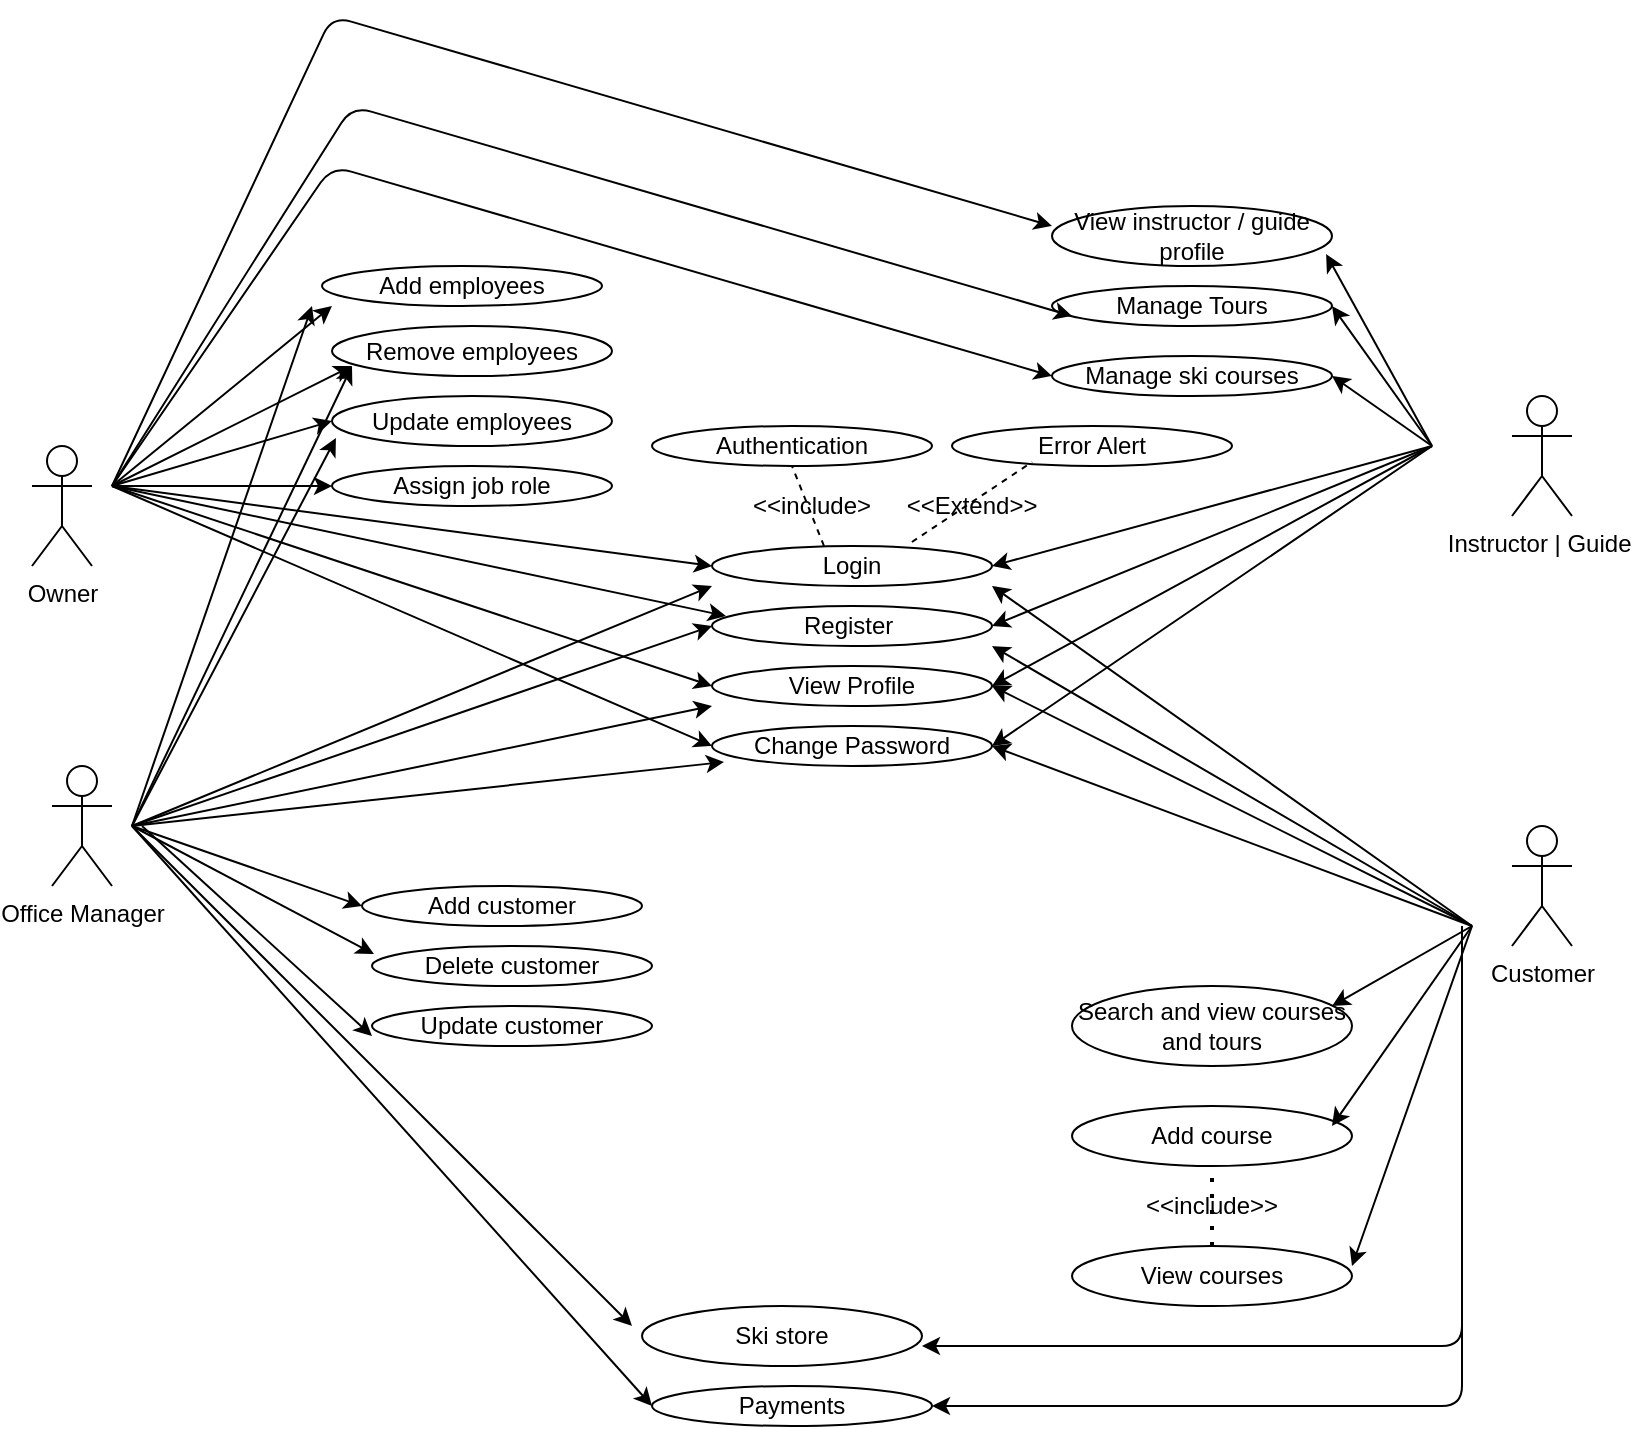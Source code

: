 <mxfile version="14.8.1" type="github">
  <diagram id="u7V_BDu1VtyKSAVuI7es" name="Page-1">
    <mxGraphModel dx="1157" dy="1700" grid="1" gridSize="10" guides="1" tooltips="1" connect="1" arrows="1" fold="1" page="1" pageScale="1" pageWidth="850" pageHeight="1100" math="0" shadow="0">
      <root>
        <mxCell id="0" />
        <mxCell id="1" parent="0" />
        <mxCell id="sTBiDpVoaxLkYzl0jwAo-2" value="Owner" style="shape=umlActor;verticalLabelPosition=bottom;verticalAlign=top;html=1;" parent="1" vertex="1">
          <mxGeometry x="50" y="170" width="30" height="60" as="geometry" />
        </mxCell>
        <mxCell id="sTBiDpVoaxLkYzl0jwAo-3" value="Office Manager" style="shape=umlActor;verticalLabelPosition=bottom;verticalAlign=top;html=1;" parent="1" vertex="1">
          <mxGeometry x="60" y="330" width="30" height="60" as="geometry" />
        </mxCell>
        <mxCell id="sTBiDpVoaxLkYzl0jwAo-5" value="Instructor | Guide&amp;nbsp;" style="shape=umlActor;verticalLabelPosition=bottom;verticalAlign=top;html=1;" parent="1" vertex="1">
          <mxGeometry x="790" y="145" width="30" height="60" as="geometry" />
        </mxCell>
        <mxCell id="sTBiDpVoaxLkYzl0jwAo-8" value="Customer&lt;br&gt;" style="shape=umlActor;verticalLabelPosition=bottom;verticalAlign=top;html=1;" parent="1" vertex="1">
          <mxGeometry x="790" y="360" width="30" height="60" as="geometry" />
        </mxCell>
        <mxCell id="sTBiDpVoaxLkYzl0jwAo-10" value="Add employees" style="ellipse;whiteSpace=wrap;html=1;" parent="1" vertex="1">
          <mxGeometry x="195" y="80" width="140" height="20" as="geometry" />
        </mxCell>
        <mxCell id="sTBiDpVoaxLkYzl0jwAo-11" value="Search and view courses and tours" style="ellipse;whiteSpace=wrap;html=1;" parent="1" vertex="1">
          <mxGeometry x="570" y="440" width="140" height="40" as="geometry" />
        </mxCell>
        <mxCell id="sTBiDpVoaxLkYzl0jwAo-12" value="Manage Tours" style="ellipse;whiteSpace=wrap;html=1;" parent="1" vertex="1">
          <mxGeometry x="560" y="90" width="140" height="20" as="geometry" />
        </mxCell>
        <mxCell id="5Go4oTmBntV5mJJ0-Zch-1" value="Add customer" style="ellipse;whiteSpace=wrap;html=1;" vertex="1" parent="1">
          <mxGeometry x="215" y="390" width="140" height="20" as="geometry" />
        </mxCell>
        <mxCell id="5Go4oTmBntV5mJJ0-Zch-5" value="Register&amp;nbsp;" style="ellipse;whiteSpace=wrap;html=1;" vertex="1" parent="1">
          <mxGeometry x="390" y="250" width="140" height="20" as="geometry" />
        </mxCell>
        <mxCell id="5Go4oTmBntV5mJJ0-Zch-6" value="View Profile" style="ellipse;whiteSpace=wrap;html=1;" vertex="1" parent="1">
          <mxGeometry x="390" y="280" width="140" height="20" as="geometry" />
        </mxCell>
        <mxCell id="5Go4oTmBntV5mJJ0-Zch-7" value="Change Password" style="ellipse;whiteSpace=wrap;html=1;" vertex="1" parent="1">
          <mxGeometry x="390" y="310" width="140" height="20" as="geometry" />
        </mxCell>
        <mxCell id="5Go4oTmBntV5mJJ0-Zch-8" value="Remove employees" style="ellipse;whiteSpace=wrap;html=1;" vertex="1" parent="1">
          <mxGeometry x="200" y="110" width="140" height="25" as="geometry" />
        </mxCell>
        <mxCell id="5Go4oTmBntV5mJJ0-Zch-9" value="Update employees" style="ellipse;whiteSpace=wrap;html=1;" vertex="1" parent="1">
          <mxGeometry x="200" y="145" width="140" height="25" as="geometry" />
        </mxCell>
        <mxCell id="5Go4oTmBntV5mJJ0-Zch-10" value="Delete customer" style="ellipse;whiteSpace=wrap;html=1;" vertex="1" parent="1">
          <mxGeometry x="220" y="420" width="140" height="20" as="geometry" />
        </mxCell>
        <mxCell id="5Go4oTmBntV5mJJ0-Zch-11" value="Update customer" style="ellipse;whiteSpace=wrap;html=1;" vertex="1" parent="1">
          <mxGeometry x="220" y="450" width="140" height="20" as="geometry" />
        </mxCell>
        <mxCell id="5Go4oTmBntV5mJJ0-Zch-13" value="Add course" style="ellipse;whiteSpace=wrap;html=1;" vertex="1" parent="1">
          <mxGeometry x="570" y="500" width="140" height="30" as="geometry" />
        </mxCell>
        <mxCell id="5Go4oTmBntV5mJJ0-Zch-14" value="View courses" style="ellipse;whiteSpace=wrap;html=1;" vertex="1" parent="1">
          <mxGeometry x="570" y="570" width="140" height="30" as="geometry" />
        </mxCell>
        <mxCell id="5Go4oTmBntV5mJJ0-Zch-24" value="" style="endArrow=none;dashed=1;html=1;dashPattern=1 3;strokeWidth=2;exitX=0.5;exitY=0;exitDx=0;exitDy=0;" edge="1" parent="1" source="5Go4oTmBntV5mJJ0-Zch-14" target="5Go4oTmBntV5mJJ0-Zch-13">
          <mxGeometry width="50" height="50" relative="1" as="geometry">
            <mxPoint x="605" y="575" as="sourcePoint" />
            <mxPoint x="655" y="525" as="targetPoint" />
          </mxGeometry>
        </mxCell>
        <mxCell id="5Go4oTmBntV5mJJ0-Zch-26" value="&amp;lt;&amp;lt;include&amp;gt;&amp;gt;" style="text;html=1;strokeColor=none;fillColor=none;align=center;verticalAlign=middle;whiteSpace=wrap;rounded=0;" vertex="1" parent="1">
          <mxGeometry x="620" y="540" width="40" height="20" as="geometry" />
        </mxCell>
        <mxCell id="5Go4oTmBntV5mJJ0-Zch-28" value="Manage ski courses" style="ellipse;whiteSpace=wrap;html=1;" vertex="1" parent="1">
          <mxGeometry x="560" y="125" width="140" height="20" as="geometry" />
        </mxCell>
        <mxCell id="5Go4oTmBntV5mJJ0-Zch-29" value="Ski store" style="ellipse;whiteSpace=wrap;html=1;" vertex="1" parent="1">
          <mxGeometry x="355" y="600" width="140" height="30" as="geometry" />
        </mxCell>
        <mxCell id="5Go4oTmBntV5mJJ0-Zch-32" value="Assign job role" style="ellipse;whiteSpace=wrap;html=1;" vertex="1" parent="1">
          <mxGeometry x="200" y="180" width="140" height="20" as="geometry" />
        </mxCell>
        <mxCell id="5Go4oTmBntV5mJJ0-Zch-36" value="Login" style="ellipse;whiteSpace=wrap;html=1;" vertex="1" parent="1">
          <mxGeometry x="390" y="220" width="140" height="20" as="geometry" />
        </mxCell>
        <mxCell id="5Go4oTmBntV5mJJ0-Zch-38" value="View instructor / guide profile" style="ellipse;whiteSpace=wrap;html=1;" vertex="1" parent="1">
          <mxGeometry x="560" y="50" width="140" height="30" as="geometry" />
        </mxCell>
        <mxCell id="5Go4oTmBntV5mJJ0-Zch-40" value="" style="endArrow=classic;html=1;" edge="1" parent="1">
          <mxGeometry width="50" height="50" relative="1" as="geometry">
            <mxPoint x="90" y="190" as="sourcePoint" />
            <mxPoint x="200" y="100" as="targetPoint" />
          </mxGeometry>
        </mxCell>
        <mxCell id="5Go4oTmBntV5mJJ0-Zch-41" value="" style="endArrow=classic;html=1;" edge="1" parent="1">
          <mxGeometry width="50" height="50" relative="1" as="geometry">
            <mxPoint x="90" y="190" as="sourcePoint" />
            <mxPoint x="210" y="130" as="targetPoint" />
          </mxGeometry>
        </mxCell>
        <mxCell id="5Go4oTmBntV5mJJ0-Zch-43" value="" style="endArrow=classic;html=1;entryX=0;entryY=0.5;entryDx=0;entryDy=0;" edge="1" parent="1" target="5Go4oTmBntV5mJJ0-Zch-9">
          <mxGeometry width="50" height="50" relative="1" as="geometry">
            <mxPoint x="90" y="190" as="sourcePoint" />
            <mxPoint x="220" y="140" as="targetPoint" />
          </mxGeometry>
        </mxCell>
        <mxCell id="5Go4oTmBntV5mJJ0-Zch-45" value="" style="endArrow=classic;html=1;entryX=0;entryY=0.5;entryDx=0;entryDy=0;" edge="1" parent="1" target="5Go4oTmBntV5mJJ0-Zch-32">
          <mxGeometry width="50" height="50" relative="1" as="geometry">
            <mxPoint x="90" y="190" as="sourcePoint" />
            <mxPoint x="220" y="167.5" as="targetPoint" />
          </mxGeometry>
        </mxCell>
        <mxCell id="5Go4oTmBntV5mJJ0-Zch-47" value="" style="endArrow=classic;html=1;entryX=0;entryY=0.5;entryDx=0;entryDy=0;" edge="1" parent="1" target="5Go4oTmBntV5mJJ0-Zch-28">
          <mxGeometry width="50" height="50" relative="1" as="geometry">
            <mxPoint x="90" y="190" as="sourcePoint" />
            <mxPoint x="200" y="25" as="targetPoint" />
            <Array as="points">
              <mxPoint x="200" y="30" />
            </Array>
          </mxGeometry>
        </mxCell>
        <mxCell id="5Go4oTmBntV5mJJ0-Zch-48" value="" style="endArrow=classic;html=1;entryX=0;entryY=0.5;entryDx=0;entryDy=0;" edge="1" parent="1">
          <mxGeometry width="50" height="50" relative="1" as="geometry">
            <mxPoint x="90" y="190" as="sourcePoint" />
            <mxPoint x="570" y="105" as="targetPoint" />
            <Array as="points">
              <mxPoint x="210" />
            </Array>
          </mxGeometry>
        </mxCell>
        <mxCell id="5Go4oTmBntV5mJJ0-Zch-49" value="" style="endArrow=classic;html=1;entryX=0;entryY=0.5;entryDx=0;entryDy=0;" edge="1" parent="1" target="5Go4oTmBntV5mJJ0-Zch-36">
          <mxGeometry width="50" height="50" relative="1" as="geometry">
            <mxPoint x="90" y="190" as="sourcePoint" />
            <mxPoint x="380" y="230" as="targetPoint" />
          </mxGeometry>
        </mxCell>
        <mxCell id="5Go4oTmBntV5mJJ0-Zch-50" value="" style="endArrow=classic;html=1;entryX=0.05;entryY=0.25;entryDx=0;entryDy=0;entryPerimeter=0;" edge="1" parent="1" target="5Go4oTmBntV5mJJ0-Zch-5">
          <mxGeometry width="50" height="50" relative="1" as="geometry">
            <mxPoint x="90" y="190" as="sourcePoint" />
            <mxPoint x="400" y="240" as="targetPoint" />
          </mxGeometry>
        </mxCell>
        <mxCell id="5Go4oTmBntV5mJJ0-Zch-51" value="" style="endArrow=classic;html=1;entryX=0;entryY=0.5;entryDx=0;entryDy=0;" edge="1" parent="1" target="5Go4oTmBntV5mJJ0-Zch-6">
          <mxGeometry width="50" height="50" relative="1" as="geometry">
            <mxPoint x="90" y="190" as="sourcePoint" />
            <mxPoint x="407" y="265" as="targetPoint" />
          </mxGeometry>
        </mxCell>
        <mxCell id="5Go4oTmBntV5mJJ0-Zch-52" value="" style="endArrow=classic;html=1;entryX=0;entryY=0.5;entryDx=0;entryDy=0;" edge="1" parent="1" target="5Go4oTmBntV5mJJ0-Zch-7">
          <mxGeometry width="50" height="50" relative="1" as="geometry">
            <mxPoint x="90" y="190" as="sourcePoint" />
            <mxPoint x="400" y="300" as="targetPoint" />
          </mxGeometry>
        </mxCell>
        <mxCell id="5Go4oTmBntV5mJJ0-Zch-53" value="" style="endArrow=classic;html=1;entryX=0.979;entryY=0.8;entryDx=0;entryDy=0;entryPerimeter=0;" edge="1" parent="1" target="5Go4oTmBntV5mJJ0-Zch-38">
          <mxGeometry width="50" height="50" relative="1" as="geometry">
            <mxPoint x="750" y="170" as="sourcePoint" />
            <mxPoint x="750" y="220" as="targetPoint" />
          </mxGeometry>
        </mxCell>
        <mxCell id="5Go4oTmBntV5mJJ0-Zch-54" value="" style="endArrow=classic;html=1;" edge="1" parent="1">
          <mxGeometry width="50" height="50" relative="1" as="geometry">
            <mxPoint x="750" y="170" as="sourcePoint" />
            <mxPoint x="700" y="100" as="targetPoint" />
          </mxGeometry>
        </mxCell>
        <mxCell id="5Go4oTmBntV5mJJ0-Zch-55" value="" style="endArrow=classic;html=1;entryX=1;entryY=0.5;entryDx=0;entryDy=0;" edge="1" parent="1" target="5Go4oTmBntV5mJJ0-Zch-28">
          <mxGeometry width="50" height="50" relative="1" as="geometry">
            <mxPoint x="750" y="170" as="sourcePoint" />
            <mxPoint x="710" y="110" as="targetPoint" />
          </mxGeometry>
        </mxCell>
        <mxCell id="5Go4oTmBntV5mJJ0-Zch-56" value="" style="endArrow=classic;html=1;entryX=0;entryY=0.5;entryDx=0;entryDy=0;" edge="1" parent="1">
          <mxGeometry width="50" height="50" relative="1" as="geometry">
            <mxPoint x="90" y="190" as="sourcePoint" />
            <mxPoint x="560" y="60" as="targetPoint" />
            <Array as="points">
              <mxPoint x="200" y="-45" />
            </Array>
          </mxGeometry>
        </mxCell>
        <mxCell id="5Go4oTmBntV5mJJ0-Zch-57" value="" style="endArrow=classic;html=1;entryX=1;entryY=0.5;entryDx=0;entryDy=0;" edge="1" parent="1" target="5Go4oTmBntV5mJJ0-Zch-36">
          <mxGeometry width="50" height="50" relative="1" as="geometry">
            <mxPoint x="750" y="170" as="sourcePoint" />
            <mxPoint x="530" y="220" as="targetPoint" />
          </mxGeometry>
        </mxCell>
        <mxCell id="5Go4oTmBntV5mJJ0-Zch-58" value="" style="endArrow=classic;html=1;entryX=1;entryY=0.5;entryDx=0;entryDy=0;" edge="1" parent="1" target="5Go4oTmBntV5mJJ0-Zch-5">
          <mxGeometry width="50" height="50" relative="1" as="geometry">
            <mxPoint x="750" y="170" as="sourcePoint" />
            <mxPoint x="540" y="240" as="targetPoint" />
          </mxGeometry>
        </mxCell>
        <mxCell id="5Go4oTmBntV5mJJ0-Zch-59" value="" style="endArrow=classic;html=1;entryX=1;entryY=0.5;entryDx=0;entryDy=0;" edge="1" parent="1" target="5Go4oTmBntV5mJJ0-Zch-6">
          <mxGeometry width="50" height="50" relative="1" as="geometry">
            <mxPoint x="750" y="170" as="sourcePoint" />
            <mxPoint x="540" y="270" as="targetPoint" />
          </mxGeometry>
        </mxCell>
        <mxCell id="5Go4oTmBntV5mJJ0-Zch-60" value="" style="endArrow=classic;html=1;entryX=1;entryY=0.5;entryDx=0;entryDy=0;" edge="1" parent="1" target="5Go4oTmBntV5mJJ0-Zch-7">
          <mxGeometry width="50" height="50" relative="1" as="geometry">
            <mxPoint x="750" y="170" as="sourcePoint" />
            <mxPoint x="540" y="300" as="targetPoint" />
          </mxGeometry>
        </mxCell>
        <mxCell id="5Go4oTmBntV5mJJ0-Zch-61" value="Authentication" style="ellipse;whiteSpace=wrap;html=1;" vertex="1" parent="1">
          <mxGeometry x="360" y="160" width="140" height="20" as="geometry" />
        </mxCell>
        <mxCell id="5Go4oTmBntV5mJJ0-Zch-62" value="Error Alert" style="ellipse;whiteSpace=wrap;html=1;" vertex="1" parent="1">
          <mxGeometry x="510" y="160" width="140" height="20" as="geometry" />
        </mxCell>
        <mxCell id="5Go4oTmBntV5mJJ0-Zch-66" value="" style="endArrow=none;dashed=1;html=1;entryX=0.5;entryY=1;entryDx=0;entryDy=0;exitX=0.4;exitY=0;exitDx=0;exitDy=0;exitPerimeter=0;" edge="1" parent="1" source="5Go4oTmBntV5mJJ0-Zch-36" target="5Go4oTmBntV5mJJ0-Zch-61">
          <mxGeometry width="50" height="50" relative="1" as="geometry">
            <mxPoint x="410" y="230" as="sourcePoint" />
            <mxPoint x="460" y="180" as="targetPoint" />
          </mxGeometry>
        </mxCell>
        <mxCell id="5Go4oTmBntV5mJJ0-Zch-67" value="" style="endArrow=none;dashed=1;html=1;entryX=0.286;entryY=0.9;entryDx=0;entryDy=0;exitX=0.714;exitY=-0.1;exitDx=0;exitDy=0;exitPerimeter=0;entryPerimeter=0;" edge="1" parent="1" source="5Go4oTmBntV5mJJ0-Zch-36" target="5Go4oTmBntV5mJJ0-Zch-62">
          <mxGeometry width="50" height="50" relative="1" as="geometry">
            <mxPoint x="456" y="230" as="sourcePoint" />
            <mxPoint x="440" y="190" as="targetPoint" />
          </mxGeometry>
        </mxCell>
        <mxCell id="5Go4oTmBntV5mJJ0-Zch-68" value="&amp;lt;&amp;lt;include&amp;gt;" style="text;html=1;strokeColor=none;fillColor=none;align=center;verticalAlign=middle;whiteSpace=wrap;rounded=0;" vertex="1" parent="1">
          <mxGeometry x="420" y="190" width="40" height="20" as="geometry" />
        </mxCell>
        <mxCell id="5Go4oTmBntV5mJJ0-Zch-69" value="&amp;lt;&amp;lt;Extend&amp;gt;&amp;gt;" style="text;html=1;strokeColor=none;fillColor=none;align=center;verticalAlign=middle;whiteSpace=wrap;rounded=0;" vertex="1" parent="1">
          <mxGeometry x="500" y="190" width="40" height="20" as="geometry" />
        </mxCell>
        <mxCell id="5Go4oTmBntV5mJJ0-Zch-70" value="" style="endArrow=classic;html=1;entryX=0;entryY=1;entryDx=0;entryDy=0;entryPerimeter=0;" edge="1" parent="1" target="5Go4oTmBntV5mJJ0-Zch-36">
          <mxGeometry width="50" height="50" relative="1" as="geometry">
            <mxPoint x="100" y="360" as="sourcePoint" />
            <mxPoint x="380" y="240" as="targetPoint" />
          </mxGeometry>
        </mxCell>
        <mxCell id="5Go4oTmBntV5mJJ0-Zch-71" value="" style="endArrow=classic;html=1;entryX=0;entryY=0.5;entryDx=0;entryDy=0;" edge="1" parent="1" target="5Go4oTmBntV5mJJ0-Zch-5">
          <mxGeometry width="50" height="50" relative="1" as="geometry">
            <mxPoint x="100" y="360" as="sourcePoint" />
            <mxPoint x="390" y="250" as="targetPoint" />
          </mxGeometry>
        </mxCell>
        <mxCell id="5Go4oTmBntV5mJJ0-Zch-72" value="" style="endArrow=classic;html=1;entryX=0;entryY=1;entryDx=0;entryDy=0;entryPerimeter=0;" edge="1" parent="1" target="5Go4oTmBntV5mJJ0-Zch-6">
          <mxGeometry width="50" height="50" relative="1" as="geometry">
            <mxPoint x="100" y="360" as="sourcePoint" />
            <mxPoint x="390" y="290" as="targetPoint" />
          </mxGeometry>
        </mxCell>
        <mxCell id="5Go4oTmBntV5mJJ0-Zch-73" value="" style="endArrow=classic;html=1;entryX=0.043;entryY=0.9;entryDx=0;entryDy=0;entryPerimeter=0;" edge="1" parent="1" target="5Go4oTmBntV5mJJ0-Zch-7">
          <mxGeometry width="50" height="50" relative="1" as="geometry">
            <mxPoint x="100" y="360" as="sourcePoint" />
            <mxPoint x="390" y="330" as="targetPoint" />
          </mxGeometry>
        </mxCell>
        <mxCell id="5Go4oTmBntV5mJJ0-Zch-75" value="" style="endArrow=classic;html=1;" edge="1" parent="1">
          <mxGeometry width="50" height="50" relative="1" as="geometry">
            <mxPoint x="100" y="360" as="sourcePoint" />
            <mxPoint x="190" y="100" as="targetPoint" />
          </mxGeometry>
        </mxCell>
        <mxCell id="5Go4oTmBntV5mJJ0-Zch-76" value="" style="endArrow=classic;html=1;" edge="1" parent="1">
          <mxGeometry width="50" height="50" relative="1" as="geometry">
            <mxPoint x="100" y="360" as="sourcePoint" />
            <mxPoint x="210" y="130" as="targetPoint" />
          </mxGeometry>
        </mxCell>
        <mxCell id="5Go4oTmBntV5mJJ0-Zch-77" value="" style="endArrow=classic;html=1;entryX=0.014;entryY=0.84;entryDx=0;entryDy=0;entryPerimeter=0;" edge="1" parent="1" target="5Go4oTmBntV5mJJ0-Zch-9">
          <mxGeometry width="50" height="50" relative="1" as="geometry">
            <mxPoint x="100" y="360" as="sourcePoint" />
            <mxPoint x="220" y="140" as="targetPoint" />
          </mxGeometry>
        </mxCell>
        <mxCell id="5Go4oTmBntV5mJJ0-Zch-78" value="" style="endArrow=classic;html=1;entryX=0;entryY=0.5;entryDx=0;entryDy=0;" edge="1" parent="1" target="5Go4oTmBntV5mJJ0-Zch-1">
          <mxGeometry width="50" height="50" relative="1" as="geometry">
            <mxPoint x="100" y="360" as="sourcePoint" />
            <mxPoint x="215" y="410" as="targetPoint" />
          </mxGeometry>
        </mxCell>
        <mxCell id="5Go4oTmBntV5mJJ0-Zch-79" value="" style="endArrow=classic;html=1;entryX=0.007;entryY=0.2;entryDx=0;entryDy=0;entryPerimeter=0;" edge="1" parent="1" target="5Go4oTmBntV5mJJ0-Zch-10">
          <mxGeometry width="50" height="50" relative="1" as="geometry">
            <mxPoint x="100" y="360" as="sourcePoint" />
            <mxPoint x="200" y="420" as="targetPoint" />
          </mxGeometry>
        </mxCell>
        <mxCell id="5Go4oTmBntV5mJJ0-Zch-80" value="" style="endArrow=classic;html=1;" edge="1" parent="1">
          <mxGeometry width="50" height="50" relative="1" as="geometry">
            <mxPoint x="105" y="360" as="sourcePoint" />
            <mxPoint x="220" y="465" as="targetPoint" />
          </mxGeometry>
        </mxCell>
        <mxCell id="5Go4oTmBntV5mJJ0-Zch-81" value="" style="endArrow=classic;html=1;entryX=0.929;entryY=0.25;entryDx=0;entryDy=0;entryPerimeter=0;" edge="1" parent="1" target="sTBiDpVoaxLkYzl0jwAo-11">
          <mxGeometry width="50" height="50" relative="1" as="geometry">
            <mxPoint x="770" y="410" as="sourcePoint" />
            <mxPoint x="750" y="380" as="targetPoint" />
          </mxGeometry>
        </mxCell>
        <mxCell id="5Go4oTmBntV5mJJ0-Zch-82" value="" style="endArrow=classic;html=1;" edge="1" parent="1">
          <mxGeometry width="50" height="50" relative="1" as="geometry">
            <mxPoint x="770" y="410" as="sourcePoint" />
            <mxPoint x="700" y="510" as="targetPoint" />
          </mxGeometry>
        </mxCell>
        <mxCell id="5Go4oTmBntV5mJJ0-Zch-83" value="" style="endArrow=classic;html=1;" edge="1" parent="1">
          <mxGeometry width="50" height="50" relative="1" as="geometry">
            <mxPoint x="770" y="410" as="sourcePoint" />
            <mxPoint x="710" y="580" as="targetPoint" />
          </mxGeometry>
        </mxCell>
        <mxCell id="5Go4oTmBntV5mJJ0-Zch-84" value="" style="endArrow=classic;html=1;" edge="1" parent="1">
          <mxGeometry width="50" height="50" relative="1" as="geometry">
            <mxPoint x="770" y="410" as="sourcePoint" />
            <mxPoint x="530" y="240" as="targetPoint" />
          </mxGeometry>
        </mxCell>
        <mxCell id="5Go4oTmBntV5mJJ0-Zch-85" value="" style="endArrow=classic;html=1;" edge="1" parent="1">
          <mxGeometry width="50" height="50" relative="1" as="geometry">
            <mxPoint x="770" y="410" as="sourcePoint" />
            <mxPoint x="530" y="270" as="targetPoint" />
          </mxGeometry>
        </mxCell>
        <mxCell id="5Go4oTmBntV5mJJ0-Zch-86" value="" style="endArrow=classic;html=1;" edge="1" parent="1">
          <mxGeometry width="50" height="50" relative="1" as="geometry">
            <mxPoint x="770" y="410" as="sourcePoint" />
            <mxPoint x="530" y="290" as="targetPoint" />
          </mxGeometry>
        </mxCell>
        <mxCell id="5Go4oTmBntV5mJJ0-Zch-87" value="" style="endArrow=classic;html=1;entryX=1;entryY=0.5;entryDx=0;entryDy=0;" edge="1" parent="1" target="5Go4oTmBntV5mJJ0-Zch-7">
          <mxGeometry width="50" height="50" relative="1" as="geometry">
            <mxPoint x="770" y="410" as="sourcePoint" />
            <mxPoint x="540" y="300" as="targetPoint" />
          </mxGeometry>
        </mxCell>
        <mxCell id="5Go4oTmBntV5mJJ0-Zch-88" value="" style="endArrow=classic;html=1;edgeStyle=elbowEdgeStyle;elbow=vertical;" edge="1" parent="1">
          <mxGeometry width="50" height="50" relative="1" as="geometry">
            <mxPoint x="765" y="410" as="sourcePoint" />
            <mxPoint x="495" y="620" as="targetPoint" />
            <Array as="points">
              <mxPoint x="725" y="620" />
            </Array>
          </mxGeometry>
        </mxCell>
        <mxCell id="5Go4oTmBntV5mJJ0-Zch-90" value="" style="endArrow=classic;html=1;" edge="1" parent="1">
          <mxGeometry width="50" height="50" relative="1" as="geometry">
            <mxPoint x="100" y="360" as="sourcePoint" />
            <mxPoint x="350" y="610" as="targetPoint" />
          </mxGeometry>
        </mxCell>
        <mxCell id="5Go4oTmBntV5mJJ0-Zch-91" value="Payments" style="ellipse;whiteSpace=wrap;html=1;" vertex="1" parent="1">
          <mxGeometry x="360" y="640" width="140" height="20" as="geometry" />
        </mxCell>
        <mxCell id="5Go4oTmBntV5mJJ0-Zch-94" value="" style="endArrow=classic;html=1;" edge="1" parent="1">
          <mxGeometry width="50" height="50" relative="1" as="geometry">
            <mxPoint x="100" y="360" as="sourcePoint" />
            <mxPoint x="360" y="650" as="targetPoint" />
          </mxGeometry>
        </mxCell>
        <mxCell id="5Go4oTmBntV5mJJ0-Zch-96" value="" style="endArrow=classic;html=1;edgeStyle=elbowEdgeStyle;elbow=vertical;" edge="1" parent="1">
          <mxGeometry width="50" height="50" relative="1" as="geometry">
            <mxPoint x="765" y="410" as="sourcePoint" />
            <mxPoint x="500" y="650" as="targetPoint" />
            <Array as="points">
              <mxPoint x="730" y="650" />
            </Array>
          </mxGeometry>
        </mxCell>
      </root>
    </mxGraphModel>
  </diagram>
</mxfile>
